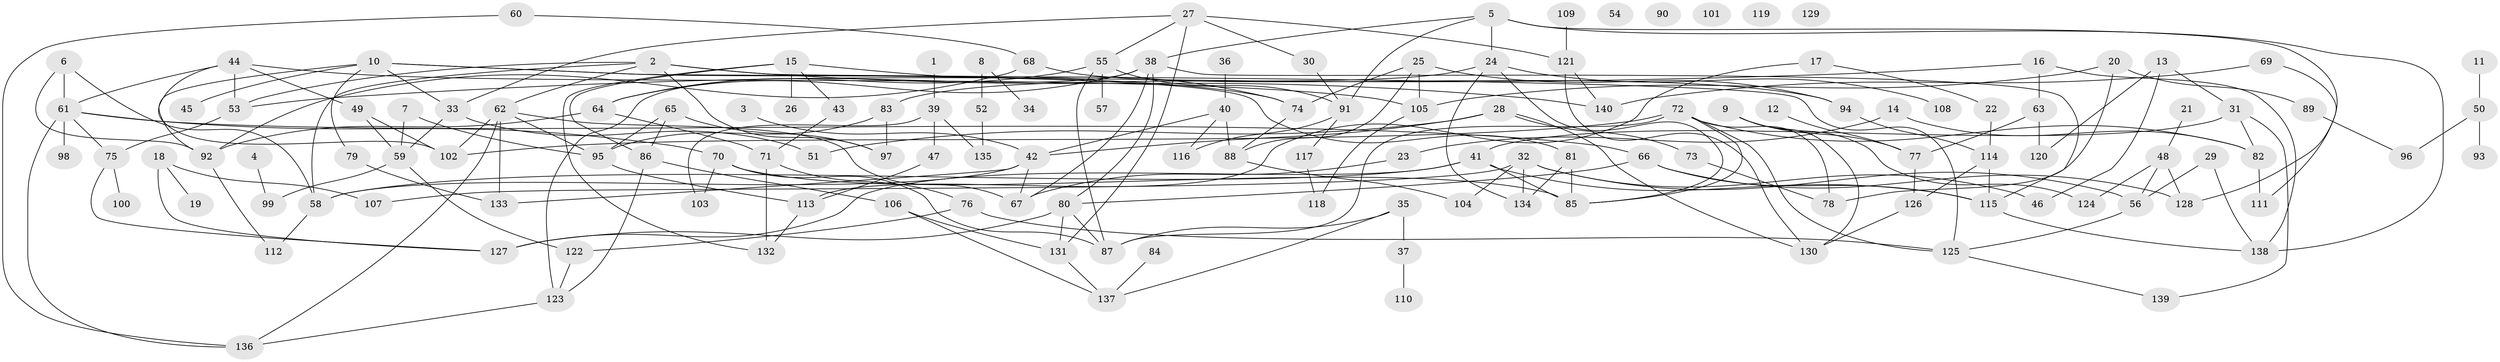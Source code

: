// coarse degree distribution, {1: 0.17857142857142858, 4: 0.25, 5: 0.125, 0: 0.08928571428571429, 7: 0.05357142857142857, 3: 0.03571428571428571, 6: 0.017857142857142856, 12: 0.017857142857142856, 2: 0.14285714285714285, 9: 0.03571428571428571, 8: 0.05357142857142857}
// Generated by graph-tools (version 1.1) at 2025/44/03/04/25 21:44:13]
// undirected, 140 vertices, 212 edges
graph export_dot {
graph [start="1"]
  node [color=gray90,style=filled];
  1;
  2;
  3;
  4;
  5;
  6;
  7;
  8;
  9;
  10;
  11;
  12;
  13;
  14;
  15;
  16;
  17;
  18;
  19;
  20;
  21;
  22;
  23;
  24;
  25;
  26;
  27;
  28;
  29;
  30;
  31;
  32;
  33;
  34;
  35;
  36;
  37;
  38;
  39;
  40;
  41;
  42;
  43;
  44;
  45;
  46;
  47;
  48;
  49;
  50;
  51;
  52;
  53;
  54;
  55;
  56;
  57;
  58;
  59;
  60;
  61;
  62;
  63;
  64;
  65;
  66;
  67;
  68;
  69;
  70;
  71;
  72;
  73;
  74;
  75;
  76;
  77;
  78;
  79;
  80;
  81;
  82;
  83;
  84;
  85;
  86;
  87;
  88;
  89;
  90;
  91;
  92;
  93;
  94;
  95;
  96;
  97;
  98;
  99;
  100;
  101;
  102;
  103;
  104;
  105;
  106;
  107;
  108;
  109;
  110;
  111;
  112;
  113;
  114;
  115;
  116;
  117;
  118;
  119;
  120;
  121;
  122;
  123;
  124;
  125;
  126;
  127;
  128;
  129;
  130;
  131;
  132;
  133;
  134;
  135;
  136;
  137;
  138;
  139;
  140;
  1 -- 39;
  2 -- 53;
  2 -- 58;
  2 -- 62;
  2 -- 97;
  2 -- 125;
  2 -- 140;
  3 -- 42;
  4 -- 99;
  5 -- 24;
  5 -- 38;
  5 -- 91;
  5 -- 128;
  5 -- 138;
  6 -- 58;
  6 -- 61;
  6 -- 92;
  7 -- 59;
  7 -- 95;
  8 -- 34;
  8 -- 52;
  9 -- 77;
  9 -- 124;
  9 -- 130;
  10 -- 33;
  10 -- 45;
  10 -- 74;
  10 -- 79;
  10 -- 81;
  10 -- 92;
  11 -- 50;
  12 -- 77;
  13 -- 31;
  13 -- 46;
  13 -- 120;
  14 -- 23;
  14 -- 82;
  15 -- 26;
  15 -- 43;
  15 -- 74;
  15 -- 86;
  15 -- 132;
  16 -- 53;
  16 -- 63;
  16 -- 138;
  17 -- 22;
  17 -- 113;
  18 -- 19;
  18 -- 107;
  18 -- 127;
  20 -- 78;
  20 -- 89;
  20 -- 105;
  21 -- 48;
  22 -- 114;
  23 -- 67;
  24 -- 83;
  24 -- 85;
  24 -- 108;
  24 -- 134;
  25 -- 74;
  25 -- 88;
  25 -- 94;
  25 -- 105;
  27 -- 30;
  27 -- 33;
  27 -- 55;
  27 -- 121;
  27 -- 131;
  28 -- 42;
  28 -- 51;
  28 -- 73;
  28 -- 130;
  29 -- 56;
  29 -- 138;
  30 -- 91;
  31 -- 41;
  31 -- 82;
  31 -- 139;
  32 -- 46;
  32 -- 56;
  32 -- 104;
  32 -- 107;
  32 -- 134;
  33 -- 51;
  33 -- 59;
  35 -- 37;
  35 -- 87;
  35 -- 137;
  36 -- 40;
  37 -- 110;
  38 -- 64;
  38 -- 67;
  38 -- 80;
  38 -- 115;
  38 -- 123;
  39 -- 47;
  39 -- 103;
  39 -- 135;
  40 -- 42;
  40 -- 88;
  40 -- 116;
  41 -- 58;
  41 -- 85;
  41 -- 115;
  41 -- 127;
  42 -- 58;
  42 -- 67;
  42 -- 133;
  43 -- 71;
  44 -- 49;
  44 -- 53;
  44 -- 61;
  44 -- 102;
  44 -- 105;
  47 -- 113;
  48 -- 56;
  48 -- 124;
  48 -- 128;
  49 -- 59;
  49 -- 102;
  50 -- 93;
  50 -- 96;
  52 -- 135;
  53 -- 75;
  55 -- 57;
  55 -- 64;
  55 -- 87;
  55 -- 91;
  56 -- 125;
  58 -- 112;
  59 -- 99;
  59 -- 122;
  60 -- 68;
  60 -- 136;
  61 -- 66;
  61 -- 70;
  61 -- 75;
  61 -- 98;
  61 -- 136;
  62 -- 67;
  62 -- 95;
  62 -- 102;
  62 -- 133;
  62 -- 136;
  63 -- 77;
  63 -- 120;
  64 -- 71;
  64 -- 92;
  65 -- 86;
  65 -- 95;
  65 -- 97;
  66 -- 80;
  66 -- 115;
  66 -- 128;
  68 -- 92;
  68 -- 94;
  69 -- 111;
  69 -- 140;
  70 -- 85;
  70 -- 87;
  70 -- 103;
  71 -- 76;
  71 -- 132;
  72 -- 78;
  72 -- 82;
  72 -- 85;
  72 -- 87;
  72 -- 102;
  72 -- 125;
  73 -- 78;
  74 -- 88;
  75 -- 100;
  75 -- 127;
  76 -- 122;
  76 -- 125;
  77 -- 126;
  79 -- 133;
  80 -- 87;
  80 -- 127;
  80 -- 131;
  81 -- 85;
  81 -- 134;
  82 -- 111;
  83 -- 95;
  83 -- 97;
  84 -- 137;
  86 -- 106;
  86 -- 123;
  88 -- 104;
  89 -- 96;
  91 -- 116;
  91 -- 117;
  92 -- 112;
  94 -- 114;
  95 -- 113;
  105 -- 118;
  106 -- 131;
  106 -- 137;
  109 -- 121;
  113 -- 132;
  114 -- 115;
  114 -- 126;
  115 -- 138;
  117 -- 118;
  121 -- 130;
  121 -- 140;
  122 -- 123;
  123 -- 136;
  125 -- 139;
  126 -- 130;
  131 -- 137;
}
